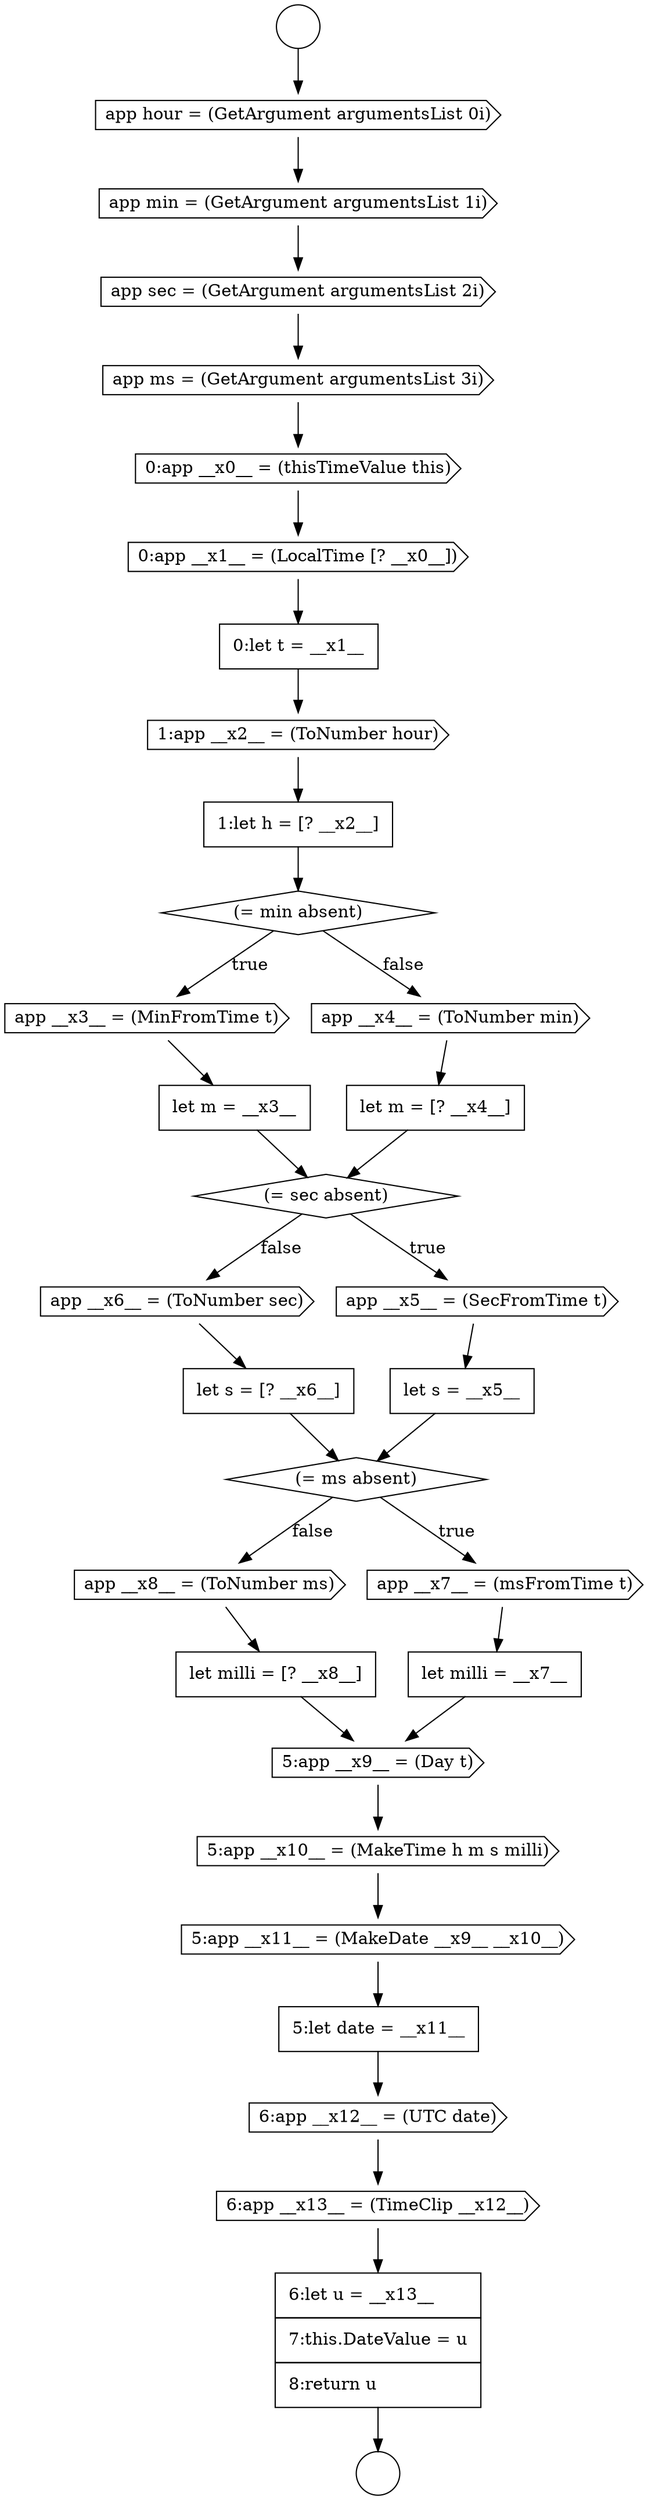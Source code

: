 digraph {
  node11866 [shape=cds, label=<<font color="black">5:app __x9__ = (Day t)</font>> color="black" fillcolor="white" style=filled]
  node11848 [shape=none, margin=0, label=<<font color="black">
    <table border="0" cellborder="1" cellspacing="0" cellpadding="10">
      <tr><td align="left">0:let t = __x1__</td></tr>
    </table>
  </font>> color="black" fillcolor="white" style=filled]
  node11863 [shape=none, margin=0, label=<<font color="black">
    <table border="0" cellborder="1" cellspacing="0" cellpadding="10">
      <tr><td align="left">let milli = __x7__</td></tr>
    </table>
  </font>> color="black" fillcolor="white" style=filled]
  node11844 [shape=cds, label=<<font color="black">app sec = (GetArgument argumentsList 2i)</font>> color="black" fillcolor="white" style=filled]
  node11870 [shape=cds, label=<<font color="black">6:app __x12__ = (UTC date)</font>> color="black" fillcolor="white" style=filled]
  node11853 [shape=none, margin=0, label=<<font color="black">
    <table border="0" cellborder="1" cellspacing="0" cellpadding="10">
      <tr><td align="left">let m = __x3__</td></tr>
    </table>
  </font>> color="black" fillcolor="white" style=filled]
  node11852 [shape=cds, label=<<font color="black">app __x3__ = (MinFromTime t)</font>> color="black" fillcolor="white" style=filled]
  node11865 [shape=none, margin=0, label=<<font color="black">
    <table border="0" cellborder="1" cellspacing="0" cellpadding="10">
      <tr><td align="left">let milli = [? __x8__]</td></tr>
    </table>
  </font>> color="black" fillcolor="white" style=filled]
  node11845 [shape=cds, label=<<font color="black">app ms = (GetArgument argumentsList 3i)</font>> color="black" fillcolor="white" style=filled]
  node11856 [shape=diamond, label=<<font color="black">(= sec absent)</font>> color="black" fillcolor="white" style=filled]
  node11868 [shape=cds, label=<<font color="black">5:app __x11__ = (MakeDate __x9__ __x10__)</font>> color="black" fillcolor="white" style=filled]
  node11872 [shape=none, margin=0, label=<<font color="black">
    <table border="0" cellborder="1" cellspacing="0" cellpadding="10">
      <tr><td align="left">6:let u = __x13__</td></tr>
      <tr><td align="left">7:this.DateValue = u</td></tr>
      <tr><td align="left">8:return u</td></tr>
    </table>
  </font>> color="black" fillcolor="white" style=filled]
  node11850 [shape=none, margin=0, label=<<font color="black">
    <table border="0" cellborder="1" cellspacing="0" cellpadding="10">
      <tr><td align="left">1:let h = [? __x2__]</td></tr>
    </table>
  </font>> color="black" fillcolor="white" style=filled]
  node11854 [shape=cds, label=<<font color="black">app __x4__ = (ToNumber min)</font>> color="black" fillcolor="white" style=filled]
  node11858 [shape=none, margin=0, label=<<font color="black">
    <table border="0" cellborder="1" cellspacing="0" cellpadding="10">
      <tr><td align="left">let s = __x5__</td></tr>
    </table>
  </font>> color="black" fillcolor="white" style=filled]
  node11859 [shape=cds, label=<<font color="black">app __x6__ = (ToNumber sec)</font>> color="black" fillcolor="white" style=filled]
  node11849 [shape=cds, label=<<font color="black">1:app __x2__ = (ToNumber hour)</font>> color="black" fillcolor="white" style=filled]
  node11860 [shape=none, margin=0, label=<<font color="black">
    <table border="0" cellborder="1" cellspacing="0" cellpadding="10">
      <tr><td align="left">let s = [? __x6__]</td></tr>
    </table>
  </font>> color="black" fillcolor="white" style=filled]
  node11869 [shape=none, margin=0, label=<<font color="black">
    <table border="0" cellborder="1" cellspacing="0" cellpadding="10">
      <tr><td align="left">5:let date = __x11__</td></tr>
    </table>
  </font>> color="black" fillcolor="white" style=filled]
  node11861 [shape=diamond, label=<<font color="black">(= ms absent)</font>> color="black" fillcolor="white" style=filled]
  node11851 [shape=diamond, label=<<font color="black">(= min absent)</font>> color="black" fillcolor="white" style=filled]
  node11846 [shape=cds, label=<<font color="black">0:app __x0__ = (thisTimeValue this)</font>> color="black" fillcolor="white" style=filled]
  node11841 [shape=circle label=" " color="black" fillcolor="white" style=filled]
  node11857 [shape=cds, label=<<font color="black">app __x5__ = (SecFromTime t)</font>> color="black" fillcolor="white" style=filled]
  node11855 [shape=none, margin=0, label=<<font color="black">
    <table border="0" cellborder="1" cellspacing="0" cellpadding="10">
      <tr><td align="left">let m = [? __x4__]</td></tr>
    </table>
  </font>> color="black" fillcolor="white" style=filled]
  node11842 [shape=cds, label=<<font color="black">app hour = (GetArgument argumentsList 0i)</font>> color="black" fillcolor="white" style=filled]
  node11840 [shape=circle label=" " color="black" fillcolor="white" style=filled]
  node11864 [shape=cds, label=<<font color="black">app __x8__ = (ToNumber ms)</font>> color="black" fillcolor="white" style=filled]
  node11862 [shape=cds, label=<<font color="black">app __x7__ = (msFromTime t)</font>> color="black" fillcolor="white" style=filled]
  node11867 [shape=cds, label=<<font color="black">5:app __x10__ = (MakeTime h m s milli)</font>> color="black" fillcolor="white" style=filled]
  node11847 [shape=cds, label=<<font color="black">0:app __x1__ = (LocalTime [? __x0__])</font>> color="black" fillcolor="white" style=filled]
  node11871 [shape=cds, label=<<font color="black">6:app __x13__ = (TimeClip __x12__)</font>> color="black" fillcolor="white" style=filled]
  node11843 [shape=cds, label=<<font color="black">app min = (GetArgument argumentsList 1i)</font>> color="black" fillcolor="white" style=filled]
  node11864 -> node11865 [ color="black"]
  node11843 -> node11844 [ color="black"]
  node11867 -> node11868 [ color="black"]
  node11862 -> node11863 [ color="black"]
  node11858 -> node11861 [ color="black"]
  node11869 -> node11870 [ color="black"]
  node11849 -> node11850 [ color="black"]
  node11853 -> node11856 [ color="black"]
  node11863 -> node11866 [ color="black"]
  node11868 -> node11869 [ color="black"]
  node11860 -> node11861 [ color="black"]
  node11850 -> node11851 [ color="black"]
  node11865 -> node11866 [ color="black"]
  node11871 -> node11872 [ color="black"]
  node11845 -> node11846 [ color="black"]
  node11842 -> node11843 [ color="black"]
  node11857 -> node11858 [ color="black"]
  node11840 -> node11842 [ color="black"]
  node11844 -> node11845 [ color="black"]
  node11847 -> node11848 [ color="black"]
  node11866 -> node11867 [ color="black"]
  node11854 -> node11855 [ color="black"]
  node11861 -> node11862 [label=<<font color="black">true</font>> color="black"]
  node11861 -> node11864 [label=<<font color="black">false</font>> color="black"]
  node11852 -> node11853 [ color="black"]
  node11855 -> node11856 [ color="black"]
  node11846 -> node11847 [ color="black"]
  node11848 -> node11849 [ color="black"]
  node11870 -> node11871 [ color="black"]
  node11859 -> node11860 [ color="black"]
  node11851 -> node11852 [label=<<font color="black">true</font>> color="black"]
  node11851 -> node11854 [label=<<font color="black">false</font>> color="black"]
  node11872 -> node11841 [ color="black"]
  node11856 -> node11857 [label=<<font color="black">true</font>> color="black"]
  node11856 -> node11859 [label=<<font color="black">false</font>> color="black"]
}
